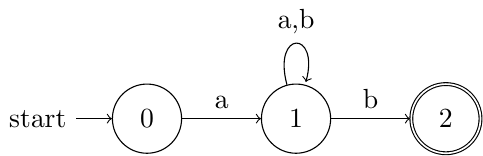 \documentclass[tikz]{standalone}
\usetikzlibrary{arrows, automata, calc, positioning}
\begin{document}
\begin{tikzpicture}
    \node[state, initial] (0) at (0,0) {0};
    \node[state] (1) [right=of 0] {1};
    \node[state, accepting] (2) [right=of 1] {2};

    \path[->]
        (0) edge node [above] {a} (1)
        (1) edge [loop above] node [above] {a,b} (1)
        (1) edge node [above] {b} (2);
\end{tikzpicture}
\end{document}
